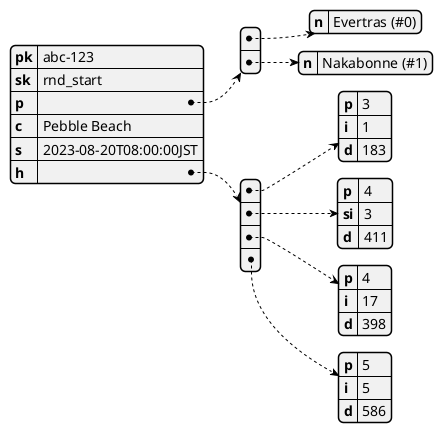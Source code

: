 @startyaml

pk: abc-123
sk: rnd_start
p:
  - n: Evertras (#0)
  - n: Nakabonne (#1)
c: Pebble Beach
s: 2023-08-20T08:00:00JST
h:
  - p: 3
    i: 1
    d: 183
  - p: 4
    si: 3
    d: 411
  - p: 4
    i: 17
    d: 398
  - p: 5
    i: 5
    d: 586

@endyaml
